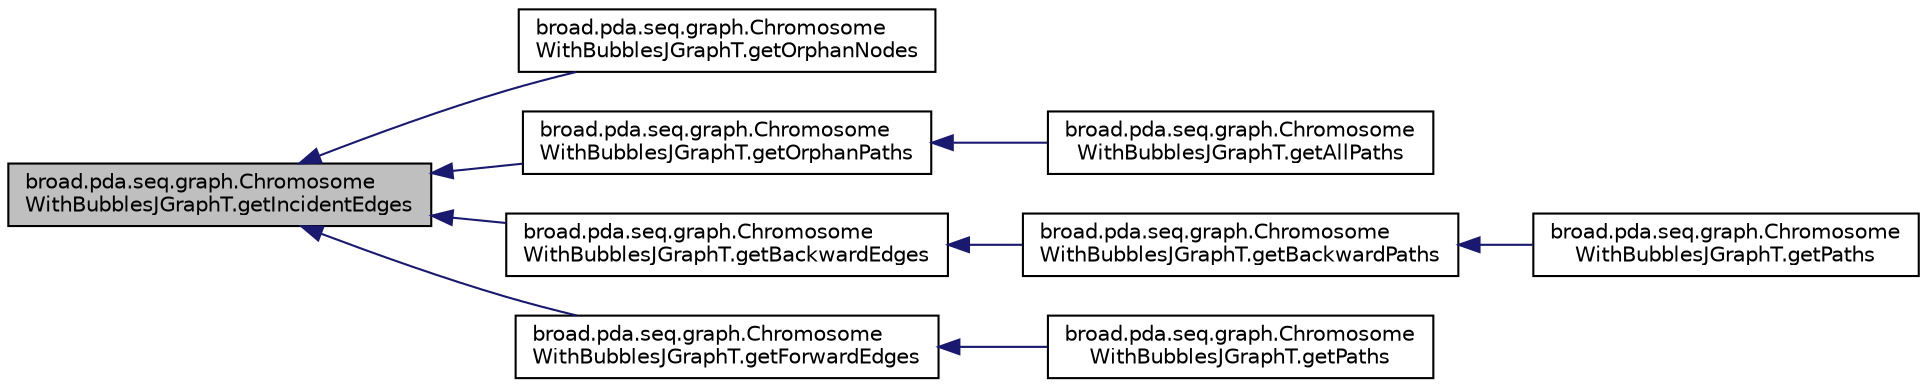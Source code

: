 digraph "broad.pda.seq.graph.ChromosomeWithBubblesJGraphT.getIncidentEdges"
{
  edge [fontname="Helvetica",fontsize="10",labelfontname="Helvetica",labelfontsize="10"];
  node [fontname="Helvetica",fontsize="10",shape=record];
  rankdir="LR";
  Node1 [label="broad.pda.seq.graph.Chromosome\lWithBubblesJGraphT.getIncidentEdges",height=0.2,width=0.4,color="black", fillcolor="grey75", style="filled" fontcolor="black"];
  Node1 -> Node2 [dir="back",color="midnightblue",fontsize="10",style="solid"];
  Node2 [label="broad.pda.seq.graph.Chromosome\lWithBubblesJGraphT.getOrphanNodes",height=0.2,width=0.4,color="black", fillcolor="white", style="filled",URL="$classbroad_1_1pda_1_1seq_1_1graph_1_1_chromosome_with_bubbles_j_graph_t.html#a971a1afc17edfd3822cf93cb00011161"];
  Node1 -> Node3 [dir="back",color="midnightblue",fontsize="10",style="solid"];
  Node3 [label="broad.pda.seq.graph.Chromosome\lWithBubblesJGraphT.getOrphanPaths",height=0.2,width=0.4,color="black", fillcolor="white", style="filled",URL="$classbroad_1_1pda_1_1seq_1_1graph_1_1_chromosome_with_bubbles_j_graph_t.html#abfc48453fd3cd296b35eebd812cf471e"];
  Node3 -> Node4 [dir="back",color="midnightblue",fontsize="10",style="solid"];
  Node4 [label="broad.pda.seq.graph.Chromosome\lWithBubblesJGraphT.getAllPaths",height=0.2,width=0.4,color="black", fillcolor="white", style="filled",URL="$classbroad_1_1pda_1_1seq_1_1graph_1_1_chromosome_with_bubbles_j_graph_t.html#a3cc78f0b8d52ca70104190effddf8ba1"];
  Node1 -> Node5 [dir="back",color="midnightblue",fontsize="10",style="solid"];
  Node5 [label="broad.pda.seq.graph.Chromosome\lWithBubblesJGraphT.getBackwardEdges",height=0.2,width=0.4,color="black", fillcolor="white", style="filled",URL="$classbroad_1_1pda_1_1seq_1_1graph_1_1_chromosome_with_bubbles_j_graph_t.html#affa018ef5e00f853738fd8a21f32c949"];
  Node5 -> Node6 [dir="back",color="midnightblue",fontsize="10",style="solid"];
  Node6 [label="broad.pda.seq.graph.Chromosome\lWithBubblesJGraphT.getBackwardPaths",height=0.2,width=0.4,color="black", fillcolor="white", style="filled",URL="$classbroad_1_1pda_1_1seq_1_1graph_1_1_chromosome_with_bubbles_j_graph_t.html#aeaf8d68a1b24e160b4ec49198d8029e5"];
  Node6 -> Node7 [dir="back",color="midnightblue",fontsize="10",style="solid"];
  Node7 [label="broad.pda.seq.graph.Chromosome\lWithBubblesJGraphT.getPaths",height=0.2,width=0.4,color="black", fillcolor="white", style="filled",URL="$classbroad_1_1pda_1_1seq_1_1graph_1_1_chromosome_with_bubbles_j_graph_t.html#aa189999760ab15088e48c7fbcdc88bf0"];
  Node1 -> Node8 [dir="back",color="midnightblue",fontsize="10",style="solid"];
  Node8 [label="broad.pda.seq.graph.Chromosome\lWithBubblesJGraphT.getForwardEdges",height=0.2,width=0.4,color="black", fillcolor="white", style="filled",URL="$classbroad_1_1pda_1_1seq_1_1graph_1_1_chromosome_with_bubbles_j_graph_t.html#afea269e94ab8a39ab2df12ff9d104062"];
  Node8 -> Node9 [dir="back",color="midnightblue",fontsize="10",style="solid"];
  Node9 [label="broad.pda.seq.graph.Chromosome\lWithBubblesJGraphT.getPaths",height=0.2,width=0.4,color="black", fillcolor="white", style="filled",URL="$classbroad_1_1pda_1_1seq_1_1graph_1_1_chromosome_with_bubbles_j_graph_t.html#afe50a9035a3a399d97bc80e5d68ae3ca"];
}

